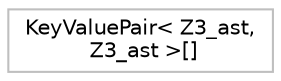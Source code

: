 digraph "Graphical Class Hierarchy"
{
 // LATEX_PDF_SIZE
  edge [fontname="Helvetica",fontsize="10",labelfontname="Helvetica",labelfontsize="10"];
  node [fontname="Helvetica",fontsize="10",shape=record];
  rankdir="LR";
  Node0 [label="KeyValuePair\< Z3_ast,\l Z3_ast \>[]",height=0.2,width=0.4,color="grey75", fillcolor="white", style="filled",tooltip=" "];
}
